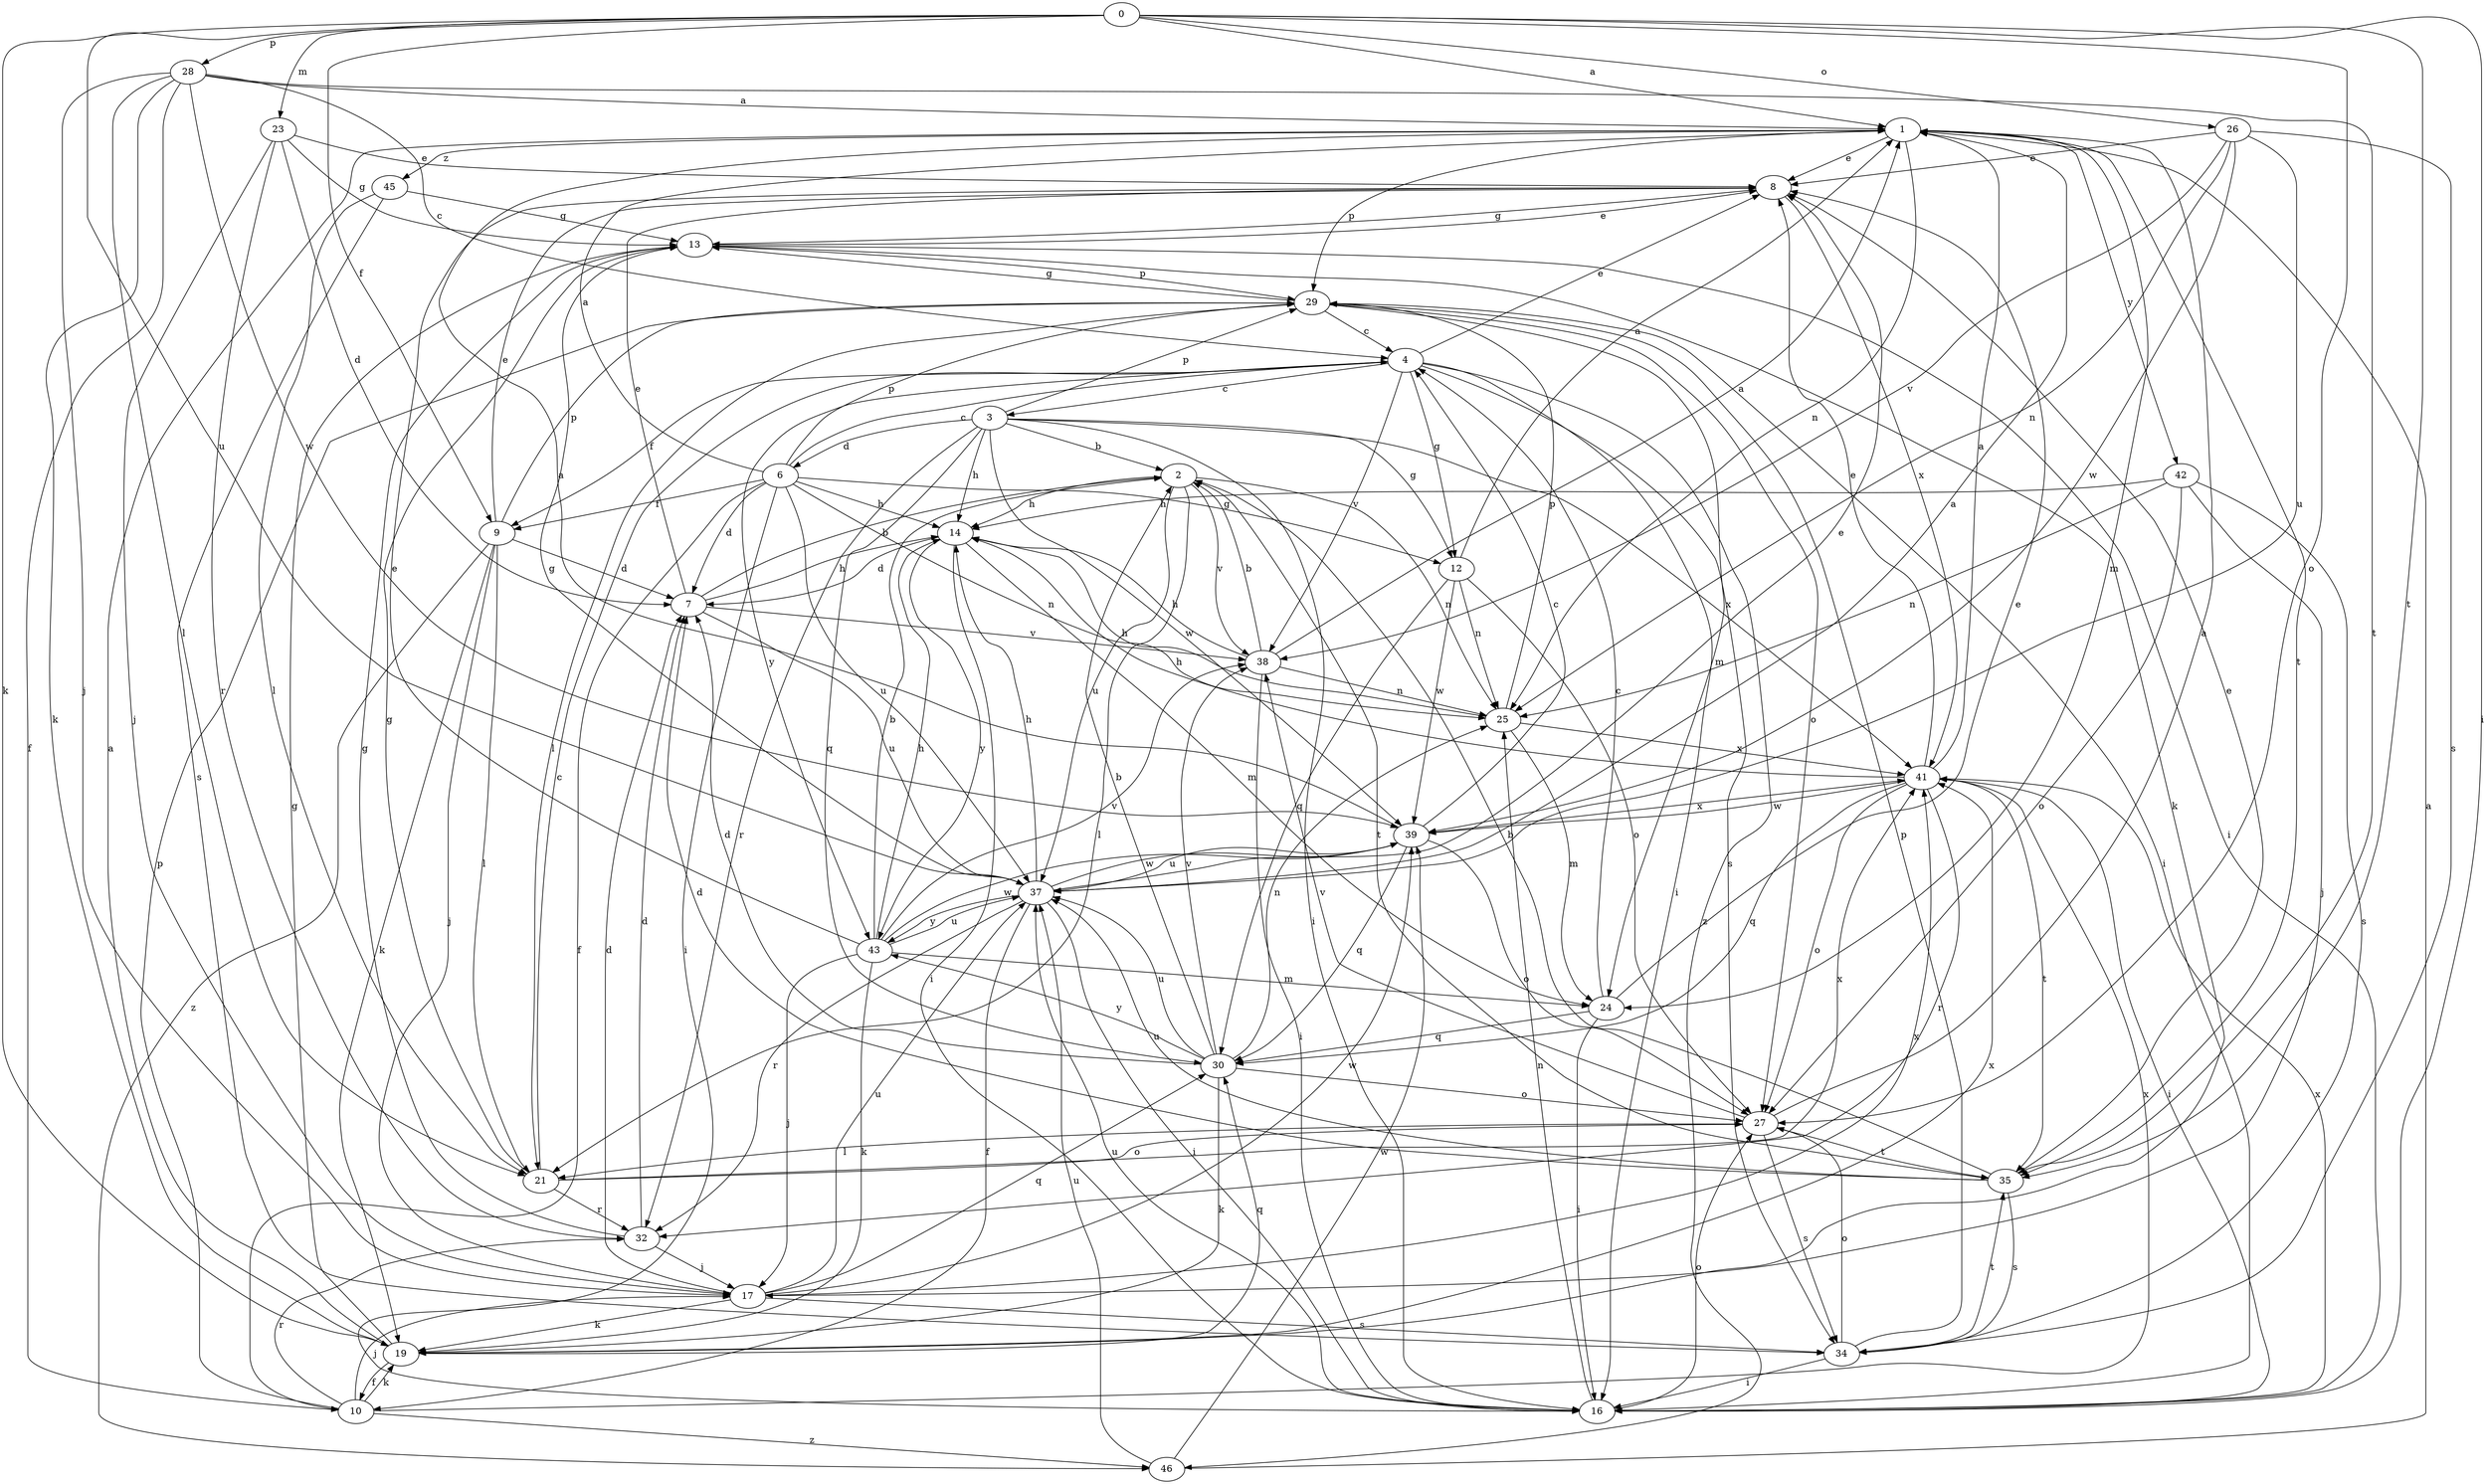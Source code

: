 strict digraph  {
0;
1;
2;
3;
4;
6;
7;
8;
9;
10;
12;
13;
14;
16;
17;
19;
21;
23;
24;
25;
26;
27;
28;
29;
30;
32;
34;
35;
37;
38;
39;
41;
42;
43;
45;
46;
0 -> 1  [label=a];
0 -> 9  [label=f];
0 -> 16  [label=i];
0 -> 19  [label=k];
0 -> 23  [label=m];
0 -> 26  [label=o];
0 -> 27  [label=o];
0 -> 28  [label=p];
0 -> 35  [label=t];
0 -> 37  [label=u];
1 -> 8  [label=e];
1 -> 24  [label=m];
1 -> 25  [label=n];
1 -> 29  [label=p];
1 -> 35  [label=t];
1 -> 42  [label=y];
1 -> 45  [label=z];
2 -> 14  [label=h];
2 -> 21  [label=l];
2 -> 25  [label=n];
2 -> 35  [label=t];
2 -> 37  [label=u];
2 -> 38  [label=v];
3 -> 2  [label=b];
3 -> 6  [label=d];
3 -> 12  [label=g];
3 -> 14  [label=h];
3 -> 16  [label=i];
3 -> 29  [label=p];
3 -> 30  [label=q];
3 -> 32  [label=r];
3 -> 39  [label=w];
3 -> 41  [label=x];
4 -> 3  [label=c];
4 -> 8  [label=e];
4 -> 9  [label=f];
4 -> 12  [label=g];
4 -> 16  [label=i];
4 -> 34  [label=s];
4 -> 38  [label=v];
4 -> 43  [label=y];
4 -> 46  [label=z];
6 -> 1  [label=a];
6 -> 4  [label=c];
6 -> 7  [label=d];
6 -> 9  [label=f];
6 -> 10  [label=f];
6 -> 12  [label=g];
6 -> 14  [label=h];
6 -> 16  [label=i];
6 -> 25  [label=n];
6 -> 29  [label=p];
6 -> 37  [label=u];
7 -> 2  [label=b];
7 -> 8  [label=e];
7 -> 14  [label=h];
7 -> 37  [label=u];
7 -> 38  [label=v];
8 -> 13  [label=g];
8 -> 41  [label=x];
9 -> 7  [label=d];
9 -> 8  [label=e];
9 -> 17  [label=j];
9 -> 19  [label=k];
9 -> 21  [label=l];
9 -> 29  [label=p];
9 -> 46  [label=z];
10 -> 17  [label=j];
10 -> 19  [label=k];
10 -> 29  [label=p];
10 -> 32  [label=r];
10 -> 41  [label=x];
10 -> 46  [label=z];
12 -> 1  [label=a];
12 -> 25  [label=n];
12 -> 27  [label=o];
12 -> 30  [label=q];
12 -> 39  [label=w];
13 -> 8  [label=e];
13 -> 16  [label=i];
13 -> 19  [label=k];
13 -> 29  [label=p];
14 -> 7  [label=d];
14 -> 16  [label=i];
14 -> 24  [label=m];
14 -> 43  [label=y];
16 -> 25  [label=n];
16 -> 27  [label=o];
16 -> 37  [label=u];
16 -> 41  [label=x];
17 -> 7  [label=d];
17 -> 19  [label=k];
17 -> 30  [label=q];
17 -> 34  [label=s];
17 -> 37  [label=u];
17 -> 39  [label=w];
17 -> 41  [label=x];
19 -> 1  [label=a];
19 -> 10  [label=f];
19 -> 13  [label=g];
19 -> 30  [label=q];
19 -> 41  [label=x];
21 -> 4  [label=c];
21 -> 13  [label=g];
21 -> 27  [label=o];
21 -> 32  [label=r];
21 -> 41  [label=x];
23 -> 7  [label=d];
23 -> 8  [label=e];
23 -> 13  [label=g];
23 -> 17  [label=j];
23 -> 32  [label=r];
24 -> 4  [label=c];
24 -> 8  [label=e];
24 -> 16  [label=i];
24 -> 30  [label=q];
25 -> 14  [label=h];
25 -> 24  [label=m];
25 -> 29  [label=p];
25 -> 41  [label=x];
26 -> 8  [label=e];
26 -> 25  [label=n];
26 -> 34  [label=s];
26 -> 37  [label=u];
26 -> 38  [label=v];
26 -> 39  [label=w];
27 -> 1  [label=a];
27 -> 21  [label=l];
27 -> 34  [label=s];
27 -> 35  [label=t];
27 -> 38  [label=v];
28 -> 1  [label=a];
28 -> 4  [label=c];
28 -> 10  [label=f];
28 -> 17  [label=j];
28 -> 19  [label=k];
28 -> 21  [label=l];
28 -> 35  [label=t];
28 -> 39  [label=w];
29 -> 4  [label=c];
29 -> 13  [label=g];
29 -> 16  [label=i];
29 -> 21  [label=l];
29 -> 24  [label=m];
29 -> 27  [label=o];
30 -> 2  [label=b];
30 -> 7  [label=d];
30 -> 19  [label=k];
30 -> 25  [label=n];
30 -> 27  [label=o];
30 -> 37  [label=u];
30 -> 38  [label=v];
30 -> 43  [label=y];
32 -> 7  [label=d];
32 -> 13  [label=g];
32 -> 17  [label=j];
34 -> 16  [label=i];
34 -> 27  [label=o];
34 -> 29  [label=p];
34 -> 35  [label=t];
35 -> 2  [label=b];
35 -> 7  [label=d];
35 -> 8  [label=e];
35 -> 34  [label=s];
35 -> 37  [label=u];
37 -> 1  [label=a];
37 -> 8  [label=e];
37 -> 10  [label=f];
37 -> 13  [label=g];
37 -> 14  [label=h];
37 -> 16  [label=i];
37 -> 32  [label=r];
37 -> 39  [label=w];
37 -> 43  [label=y];
38 -> 1  [label=a];
38 -> 2  [label=b];
38 -> 14  [label=h];
38 -> 16  [label=i];
38 -> 25  [label=n];
39 -> 1  [label=a];
39 -> 4  [label=c];
39 -> 27  [label=o];
39 -> 30  [label=q];
39 -> 37  [label=u];
39 -> 41  [label=x];
41 -> 1  [label=a];
41 -> 8  [label=e];
41 -> 14  [label=h];
41 -> 16  [label=i];
41 -> 27  [label=o];
41 -> 30  [label=q];
41 -> 32  [label=r];
41 -> 35  [label=t];
41 -> 39  [label=w];
42 -> 14  [label=h];
42 -> 17  [label=j];
42 -> 25  [label=n];
42 -> 27  [label=o];
42 -> 34  [label=s];
43 -> 2  [label=b];
43 -> 8  [label=e];
43 -> 14  [label=h];
43 -> 17  [label=j];
43 -> 19  [label=k];
43 -> 24  [label=m];
43 -> 37  [label=u];
43 -> 38  [label=v];
43 -> 39  [label=w];
45 -> 13  [label=g];
45 -> 21  [label=l];
45 -> 34  [label=s];
46 -> 1  [label=a];
46 -> 37  [label=u];
46 -> 39  [label=w];
}
